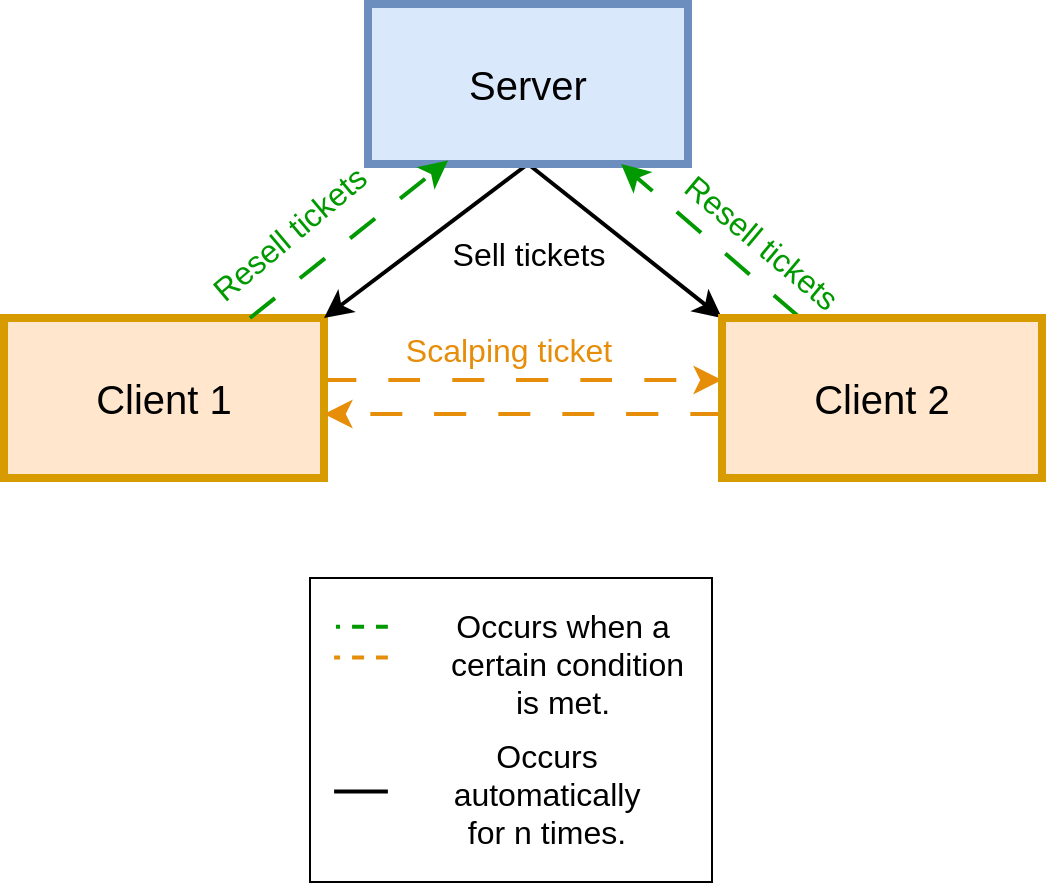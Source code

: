 <mxfile version="24.7.12">
  <diagram name="Page-1" id="m40n8pm2fc7japglgTBe">
    <mxGraphModel dx="1121" dy="352" grid="0" gridSize="10" guides="1" tooltips="1" connect="1" arrows="1" fold="1" page="0" pageScale="1" pageWidth="850" pageHeight="1100" math="0" shadow="0">
      <root>
        <mxCell id="0" />
        <mxCell id="1" parent="0" />
        <mxCell id="nqCIsX4LDL96y5m1TIFh-12" style="edgeStyle=none;curved=1;rounded=0;orthogonalLoop=1;jettySize=auto;html=1;fontSize=12;startSize=8;endSize=8;strokeWidth=2;dashed=1;dashPattern=8 8;fillColor=#ffe6cc;strokeColor=#E68D09;" edge="1" parent="1">
          <mxGeometry relative="1" as="geometry">
            <mxPoint x="-25" y="294" as="sourcePoint" />
            <mxPoint x="174" y="294" as="targetPoint" />
            <Array as="points">
              <mxPoint x="76" y="294" />
            </Array>
          </mxGeometry>
        </mxCell>
        <mxCell id="nqCIsX4LDL96y5m1TIFh-1" value="&lt;font style=&quot;font-size: 20px;&quot;&gt;Client 1&lt;/font&gt;" style="rounded=0;whiteSpace=wrap;html=1;fillColor=#ffe6cc;strokeColor=#d79b00;strokeWidth=4;" vertex="1" parent="1">
          <mxGeometry x="-185" y="263" width="160" height="80" as="geometry" />
        </mxCell>
        <mxCell id="nqCIsX4LDL96y5m1TIFh-5" style="edgeStyle=none;curved=1;rounded=0;orthogonalLoop=1;jettySize=auto;html=1;entryX=1;entryY=0;entryDx=0;entryDy=0;fontSize=12;startSize=8;endSize=8;exitX=0.5;exitY=1;exitDx=0;exitDy=0;strokeWidth=2;" edge="1" parent="1" source="nqCIsX4LDL96y5m1TIFh-3" target="nqCIsX4LDL96y5m1TIFh-1">
          <mxGeometry relative="1" as="geometry" />
        </mxCell>
        <mxCell id="nqCIsX4LDL96y5m1TIFh-6" style="edgeStyle=none;curved=1;rounded=0;orthogonalLoop=1;jettySize=auto;html=1;entryX=0;entryY=0;entryDx=0;entryDy=0;fontSize=12;startSize=8;endSize=8;exitX=0.5;exitY=1;exitDx=0;exitDy=0;strokeWidth=2;" edge="1" parent="1" source="nqCIsX4LDL96y5m1TIFh-3" target="nqCIsX4LDL96y5m1TIFh-4">
          <mxGeometry relative="1" as="geometry" />
        </mxCell>
        <mxCell id="nqCIsX4LDL96y5m1TIFh-3" value="&lt;font style=&quot;font-size: 20px;&quot;&gt;Server&lt;/font&gt;" style="rounded=0;whiteSpace=wrap;html=1;fillColor=#dae8fc;strokeColor=#6c8ebf;strokeWidth=4;" vertex="1" parent="1">
          <mxGeometry x="-3" y="106" width="160" height="80" as="geometry" />
        </mxCell>
        <mxCell id="nqCIsX4LDL96y5m1TIFh-10" style="edgeStyle=none;curved=1;rounded=0;orthogonalLoop=1;jettySize=auto;html=1;fontSize=12;startSize=8;endSize=8;dashed=1;dashPattern=8 8;strokeColor=#009900;strokeWidth=2;" edge="1" parent="1" target="nqCIsX4LDL96y5m1TIFh-3">
          <mxGeometry relative="1" as="geometry">
            <mxPoint x="212" y="262" as="sourcePoint" />
          </mxGeometry>
        </mxCell>
        <mxCell id="nqCIsX4LDL96y5m1TIFh-15" style="edgeStyle=none;curved=1;rounded=0;orthogonalLoop=1;jettySize=auto;html=1;entryX=1;entryY=0.5;entryDx=0;entryDy=0;fontSize=12;startSize=8;endSize=8;dashed=1;dashPattern=8 8;strokeWidth=2;strokeColor=#E68D09;" edge="1" parent="1">
          <mxGeometry relative="1" as="geometry">
            <mxPoint x="174" y="311" as="sourcePoint" />
            <mxPoint x="-25" y="311" as="targetPoint" />
          </mxGeometry>
        </mxCell>
        <mxCell id="nqCIsX4LDL96y5m1TIFh-4" value="&lt;font style=&quot;font-size: 20px;&quot;&gt;Client 2&lt;/font&gt;" style="rounded=0;whiteSpace=wrap;html=1;fillColor=#ffe6cc;strokeColor=#d79b00;strokeWidth=4;" vertex="1" parent="1">
          <mxGeometry x="174" y="263" width="160" height="80" as="geometry" />
        </mxCell>
        <mxCell id="nqCIsX4LDL96y5m1TIFh-7" value="Sell tickets" style="text;html=1;align=center;verticalAlign=middle;resizable=0;points=[];autosize=1;strokeColor=none;fillColor=none;fontSize=16;" vertex="1" parent="1">
          <mxGeometry x="30" y="215" width="94" height="31" as="geometry" />
        </mxCell>
        <mxCell id="nqCIsX4LDL96y5m1TIFh-8" style="edgeStyle=none;curved=1;rounded=0;orthogonalLoop=1;jettySize=auto;html=1;entryX=0.296;entryY=0.978;entryDx=0;entryDy=0;entryPerimeter=0;fontSize=12;startSize=8;endSize=8;dashed=1;dashPattern=8 8;fontColor=#009900;strokeColor=#009900;strokeWidth=2;" edge="1" parent="1">
          <mxGeometry relative="1" as="geometry">
            <mxPoint x="-62.003" y="263" as="sourcePoint" />
            <mxPoint x="37.05" y="184.24" as="targetPoint" />
          </mxGeometry>
        </mxCell>
        <mxCell id="nqCIsX4LDL96y5m1TIFh-9" value="Resell tickets" style="text;html=1;align=center;verticalAlign=middle;resizable=0;points=[];autosize=1;strokeColor=none;fillColor=none;fontSize=16;rotation=-40;fontColor=#009900;" vertex="1" parent="1">
          <mxGeometry x="-99" y="205" width="112" height="31" as="geometry" />
        </mxCell>
        <mxCell id="nqCIsX4LDL96y5m1TIFh-11" value="Resell tickets" style="text;html=1;align=center;verticalAlign=middle;resizable=0;points=[];autosize=1;strokeColor=none;fillColor=none;fontSize=16;rotation=40;fontColor=#009900;" vertex="1" parent="1">
          <mxGeometry x="138" y="209" width="112" height="31" as="geometry" />
        </mxCell>
        <mxCell id="nqCIsX4LDL96y5m1TIFh-13" value="&lt;font color=&quot;#e68d09&quot;&gt;Scalping ticket&lt;/font&gt;" style="text;html=1;align=center;verticalAlign=middle;resizable=0;points=[];autosize=1;strokeColor=none;fillColor=none;fontSize=16;" vertex="1" parent="1">
          <mxGeometry x="6" y="263" width="121" height="31" as="geometry" />
        </mxCell>
        <mxCell id="nqCIsX4LDL96y5m1TIFh-21" value="" style="group" vertex="1" connectable="0" parent="1">
          <mxGeometry x="-32" y="393" width="201.121" height="152" as="geometry" />
        </mxCell>
        <mxCell id="nqCIsX4LDL96y5m1TIFh-25" value="" style="group" vertex="1" connectable="0" parent="nqCIsX4LDL96y5m1TIFh-21">
          <mxGeometry width="201.121" height="152" as="geometry" />
        </mxCell>
        <mxCell id="nqCIsX4LDL96y5m1TIFh-16" value="&lt;blockquote style=&quot;margin: 0 0 0 40px; border: none; padding: 0px;&quot;&gt;&lt;br&gt;&lt;/blockquote&gt;" style="rounded=0;whiteSpace=wrap;html=1;align=left;" vertex="1" parent="nqCIsX4LDL96y5m1TIFh-25">
          <mxGeometry width="201" height="152" as="geometry" />
        </mxCell>
        <mxCell id="nqCIsX4LDL96y5m1TIFh-17" style="edgeStyle=none;curved=1;rounded=0;orthogonalLoop=1;jettySize=auto;html=1;fontSize=12;startSize=8;endSize=8;strokeColor=#009900;strokeWidth=2;endArrow=none;endFill=0;dashed=1;" edge="1" parent="nqCIsX4LDL96y5m1TIFh-25">
          <mxGeometry relative="1" as="geometry">
            <mxPoint x="38.942" y="24.327" as="sourcePoint" />
            <mxPoint x="12.981" y="24.327" as="targetPoint" />
          </mxGeometry>
        </mxCell>
        <mxCell id="nqCIsX4LDL96y5m1TIFh-20" style="edgeStyle=none;curved=1;rounded=0;orthogonalLoop=1;jettySize=auto;html=1;fontSize=12;startSize=8;endSize=8;strokeColor=#E68D09;strokeWidth=2;endArrow=none;endFill=0;dashed=1;" edge="1" parent="nqCIsX4LDL96y5m1TIFh-25">
          <mxGeometry relative="1" as="geometry">
            <mxPoint x="38.942" y="39.808" as="sourcePoint" />
            <mxPoint x="12.053" y="39.808" as="targetPoint" />
          </mxGeometry>
        </mxCell>
        <mxCell id="nqCIsX4LDL96y5m1TIFh-22" style="edgeStyle=none;curved=1;rounded=0;orthogonalLoop=1;jettySize=auto;html=1;fontSize=12;startSize=8;endSize=8;exitX=0.5;exitY=1;exitDx=0;exitDy=0;strokeWidth=2;endArrow=none;endFill=0;" edge="1" parent="nqCIsX4LDL96y5m1TIFh-25">
          <mxGeometry relative="1" as="geometry">
            <mxPoint x="38.942" y="106.71" as="sourcePoint" />
            <mxPoint x="12.053" y="106.71" as="targetPoint" />
          </mxGeometry>
        </mxCell>
        <mxCell id="nqCIsX4LDL96y5m1TIFh-24" value="Occurs &lt;br&gt;automatically &lt;br&gt;for n times." style="text;html=1;align=center;verticalAlign=middle;resizable=0;points=[];autosize=1;fontSize=16;strokeColor=none;" vertex="1" parent="nqCIsX4LDL96y5m1TIFh-25">
          <mxGeometry x="62.121" y="72.998" width="111" height="70" as="geometry" />
        </mxCell>
        <mxCell id="nqCIsX4LDL96y5m1TIFh-18" value="Occurs when a&lt;br&gt;&amp;nbsp;certain&amp;nbsp;&lt;span style=&quot;background-color: initial;&quot;&gt;condition &lt;br&gt;is met.&lt;/span&gt;" style="text;html=1;align=center;verticalAlign=middle;resizable=0;points=[];autosize=1;fontSize=16;strokeColor=none;" vertex="1" parent="nqCIsX4LDL96y5m1TIFh-25">
          <mxGeometry x="56.001" y="7.998" width="139" height="70" as="geometry" />
        </mxCell>
      </root>
    </mxGraphModel>
  </diagram>
</mxfile>
